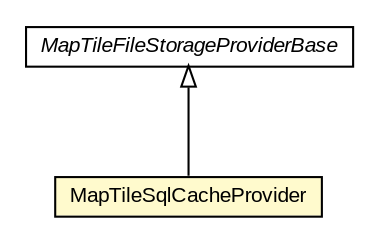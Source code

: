 #!/usr/local/bin/dot
#
# Class diagram 
# Generated by UMLGraph version R5_6-24-gf6e263 (http://www.umlgraph.org/)
#

digraph G {
	edge [fontname="arial",fontsize=10,labelfontname="arial",labelfontsize=10];
	node [fontname="arial",fontsize=10,shape=plaintext];
	nodesep=0.25;
	ranksep=0.5;
	// org.osmdroid.tileprovider.modules.MapTileFileStorageProviderBase
	c21915 [label=<<table title="org.osmdroid.tileprovider.modules.MapTileFileStorageProviderBase" border="0" cellborder="1" cellspacing="0" cellpadding="2" port="p" href="./MapTileFileStorageProviderBase.html">
		<tr><td><table border="0" cellspacing="0" cellpadding="1">
<tr><td align="center" balign="center"><font face="arial italic"> MapTileFileStorageProviderBase </font></td></tr>
		</table></td></tr>
		</table>>, URL="./MapTileFileStorageProviderBase.html", fontname="arial", fontcolor="black", fontsize=10.0];
	// org.osmdroid.tileprovider.modules.MapTileSqlCacheProvider
	c21921 [label=<<table title="org.osmdroid.tileprovider.modules.MapTileSqlCacheProvider" border="0" cellborder="1" cellspacing="0" cellpadding="2" port="p" bgcolor="lemonChiffon" href="./MapTileSqlCacheProvider.html">
		<tr><td><table border="0" cellspacing="0" cellpadding="1">
<tr><td align="center" balign="center"> MapTileSqlCacheProvider </td></tr>
		</table></td></tr>
		</table>>, URL="./MapTileSqlCacheProvider.html", fontname="arial", fontcolor="black", fontsize=10.0];
	//org.osmdroid.tileprovider.modules.MapTileSqlCacheProvider extends org.osmdroid.tileprovider.modules.MapTileFileStorageProviderBase
	c21915:p -> c21921:p [dir=back,arrowtail=empty];
}

